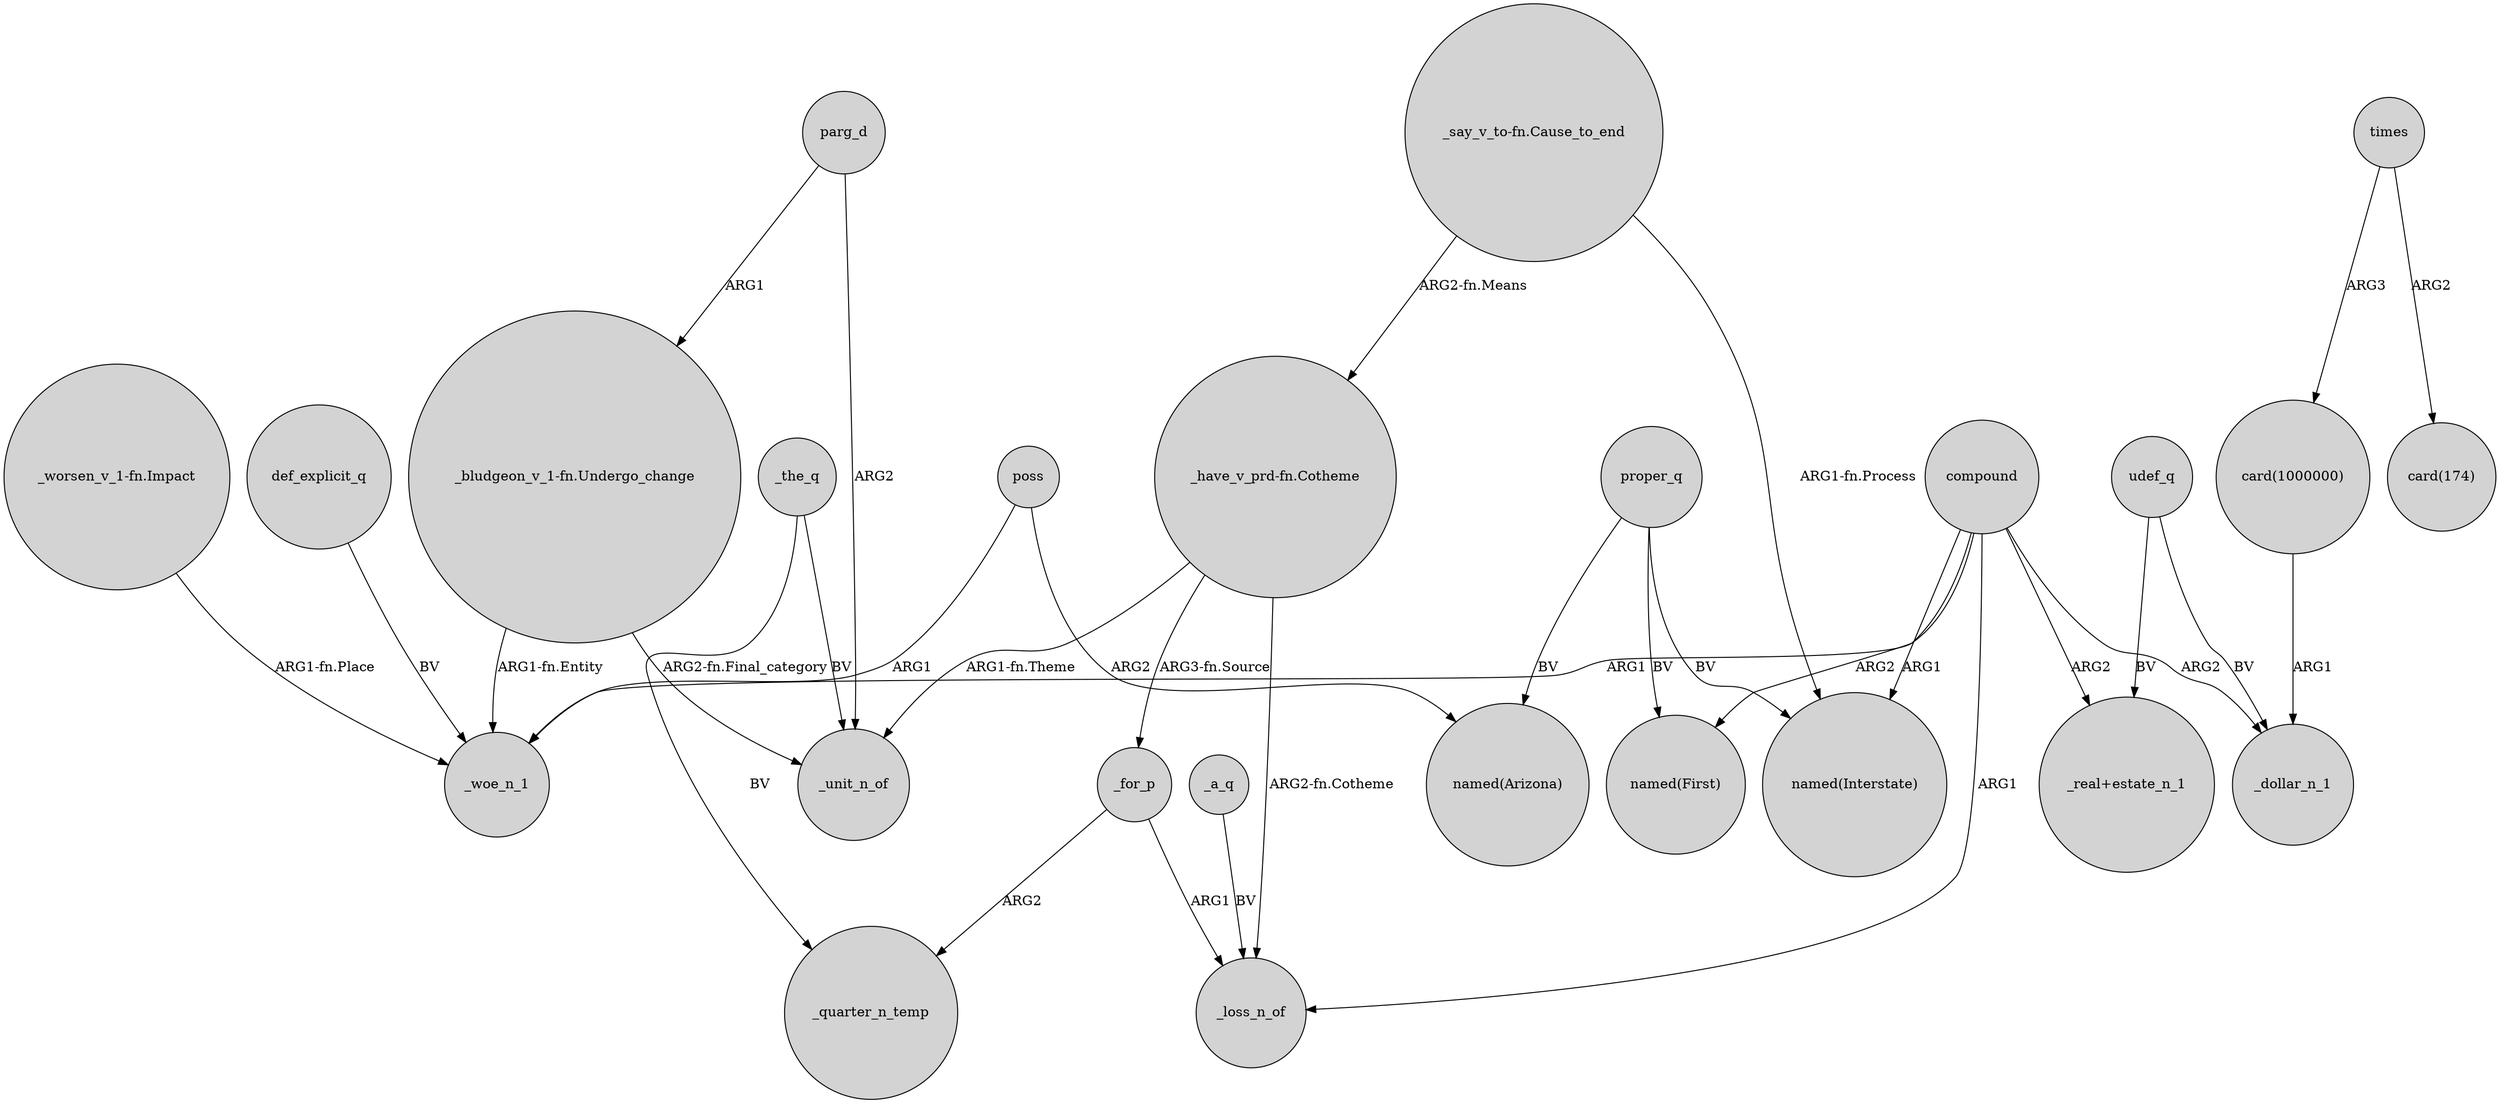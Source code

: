 digraph {
	node [shape=circle style=filled]
	parg_d -> "_bludgeon_v_1-fn.Undergo_change" [label=ARG1]
	"_have_v_prd-fn.Cotheme" -> _for_p [label="ARG3-fn.Source"]
	_a_q -> _loss_n_of [label=BV]
	proper_q -> "named(Interstate)" [label=BV]
	compound -> "named(Interstate)" [label=ARG1]
	proper_q -> "named(Arizona)" [label=BV]
	poss -> _woe_n_1 [label=ARG1]
	parg_d -> _unit_n_of [label=ARG2]
	"_say_v_to-fn.Cause_to_end" -> "named(Interstate)" [label="ARG1-fn.Process"]
	_the_q -> _quarter_n_temp [label=BV]
	times -> "card(1000000)" [label=ARG3]
	proper_q -> "named(First)" [label=BV]
	"_have_v_prd-fn.Cotheme" -> _loss_n_of [label="ARG2-fn.Cotheme"]
	compound -> _dollar_n_1 [label=ARG2]
	compound -> "_real+estate_n_1" [label=ARG2]
	"_worsen_v_1-fn.Impact" -> _woe_n_1 [label="ARG1-fn.Place"]
	"_bludgeon_v_1-fn.Undergo_change" -> _unit_n_of [label="ARG2-fn.Final_category"]
	"_bludgeon_v_1-fn.Undergo_change" -> _woe_n_1 [label="ARG1-fn.Entity"]
	compound -> "named(First)" [label=ARG2]
	compound -> _loss_n_of [label=ARG1]
	_for_p -> _quarter_n_temp [label=ARG2]
	"_say_v_to-fn.Cause_to_end" -> "_have_v_prd-fn.Cotheme" [label="ARG2-fn.Means"]
	_for_p -> _loss_n_of [label=ARG1]
	def_explicit_q -> _woe_n_1 [label=BV]
	"_have_v_prd-fn.Cotheme" -> _unit_n_of [label="ARG1-fn.Theme"]
	udef_q -> _dollar_n_1 [label=BV]
	"card(1000000)" -> _dollar_n_1 [label=ARG1]
	poss -> "named(Arizona)" [label=ARG2]
	compound -> _woe_n_1 [label=ARG1]
	_the_q -> _unit_n_of [label=BV]
	udef_q -> "_real+estate_n_1" [label=BV]
	times -> "card(174)" [label=ARG2]
}
